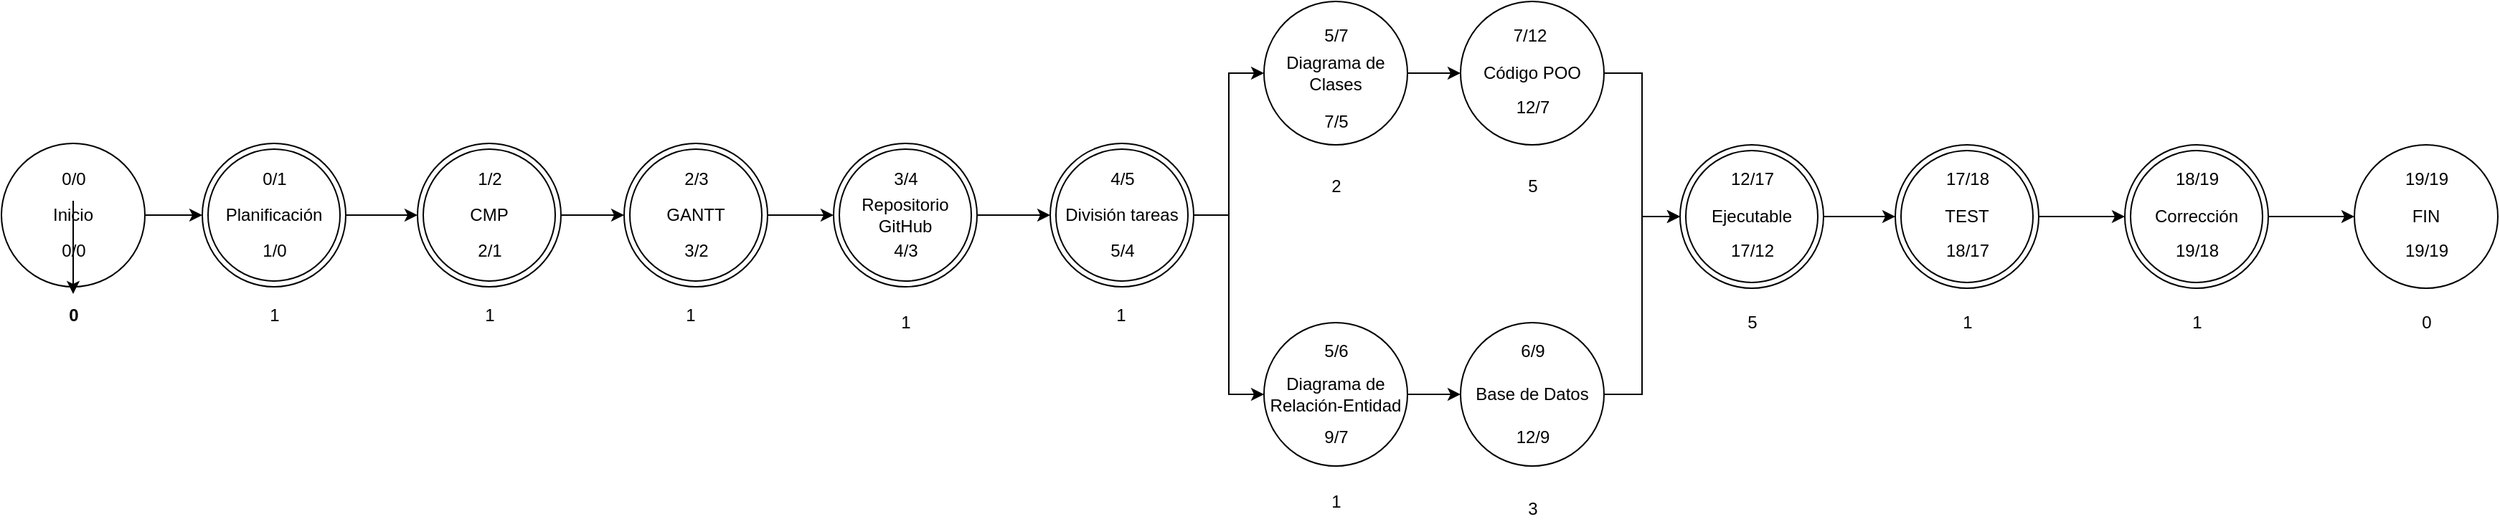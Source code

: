 <mxfile version="20.5.3" type="google"><diagram id="GppzYw61qyV0yimKnME9" name="Página-1"><mxGraphModel grid="1" page="1" gridSize="10" guides="1" tooltips="1" connect="1" arrows="1" fold="1" pageScale="1" pageWidth="827" pageHeight="1169" math="0" shadow="0"><root><mxCell id="0"/><mxCell id="1" parent="0"/><mxCell id="EuCTqaxHth4gt0e6jH_0-1" style="edgeStyle=orthogonalEdgeStyle;rounded=0;orthogonalLoop=1;jettySize=auto;html=1;exitX=1;exitY=0.5;exitDx=0;exitDy=0;entryX=0;entryY=0.5;entryDx=0;entryDy=0;" edge="1" parent="1" source="AUTPRaKdeBIBuoKGMGIR-1" target="AUTPRaKdeBIBuoKGMGIR-2"><mxGeometry relative="1" as="geometry"/></mxCell><mxCell id="AUTPRaKdeBIBuoKGMGIR-1" value="Inicio" style="ellipse;whiteSpace=wrap;html=1;aspect=fixed;" vertex="1" parent="1"><mxGeometry x="-20" y="360" width="100" height="100" as="geometry"/></mxCell><mxCell id="EuCTqaxHth4gt0e6jH_0-2" style="edgeStyle=orthogonalEdgeStyle;rounded=0;orthogonalLoop=1;jettySize=auto;html=1;exitX=1;exitY=0.5;exitDx=0;exitDy=0;entryX=0;entryY=0.5;entryDx=0;entryDy=0;" edge="1" parent="1" source="AUTPRaKdeBIBuoKGMGIR-2" target="AUTPRaKdeBIBuoKGMGIR-5"><mxGeometry relative="1" as="geometry"/></mxCell><mxCell id="AUTPRaKdeBIBuoKGMGIR-2" value="Planificación" style="ellipse;shape=doubleEllipse;whiteSpace=wrap;html=1;aspect=fixed;" vertex="1" parent="1"><mxGeometry x="120" y="360" width="100" height="100" as="geometry"/></mxCell><mxCell id="EuCTqaxHth4gt0e6jH_0-3" style="edgeStyle=orthogonalEdgeStyle;rounded=0;orthogonalLoop=1;jettySize=auto;html=1;exitX=1;exitY=0.5;exitDx=0;exitDy=0;entryX=0;entryY=0.5;entryDx=0;entryDy=0;" edge="1" parent="1" source="AUTPRaKdeBIBuoKGMGIR-5" target="AUTPRaKdeBIBuoKGMGIR-6"><mxGeometry relative="1" as="geometry"/></mxCell><mxCell id="AUTPRaKdeBIBuoKGMGIR-5" value="CMP" style="ellipse;shape=doubleEllipse;whiteSpace=wrap;html=1;aspect=fixed;" vertex="1" parent="1"><mxGeometry x="270" y="360" width="100" height="100" as="geometry"/></mxCell><mxCell id="EuCTqaxHth4gt0e6jH_0-4" style="edgeStyle=orthogonalEdgeStyle;rounded=0;orthogonalLoop=1;jettySize=auto;html=1;exitX=1;exitY=0.5;exitDx=0;exitDy=0;" edge="1" parent="1" source="AUTPRaKdeBIBuoKGMGIR-6" target="AUTPRaKdeBIBuoKGMGIR-9"><mxGeometry relative="1" as="geometry"/></mxCell><mxCell id="AUTPRaKdeBIBuoKGMGIR-6" value="GANTT" style="ellipse;shape=doubleEllipse;whiteSpace=wrap;html=1;aspect=fixed;" vertex="1" parent="1"><mxGeometry x="414" y="360" width="100" height="100" as="geometry"/></mxCell><mxCell id="EuCTqaxHth4gt0e6jH_0-8" style="edgeStyle=orthogonalEdgeStyle;rounded=0;orthogonalLoop=1;jettySize=auto;html=1;exitX=1;exitY=0.5;exitDx=0;exitDy=0;" edge="1" parent="1" source="AUTPRaKdeBIBuoKGMGIR-9" target="AUTPRaKdeBIBuoKGMGIR-21"><mxGeometry relative="1" as="geometry"/></mxCell><mxCell id="AUTPRaKdeBIBuoKGMGIR-9" value="Repositorio GitHub" style="ellipse;shape=doubleEllipse;whiteSpace=wrap;html=1;aspect=fixed;" vertex="1" parent="1"><mxGeometry x="560" y="360" width="100" height="100" as="geometry"/></mxCell><mxCell id="EuCTqaxHth4gt0e6jH_0-10" style="edgeStyle=orthogonalEdgeStyle;rounded=0;orthogonalLoop=1;jettySize=auto;html=1;exitX=1;exitY=0.5;exitDx=0;exitDy=0;entryX=0;entryY=0.5;entryDx=0;entryDy=0;" edge="1" parent="1" source="AUTPRaKdeBIBuoKGMGIR-10" target="AUTPRaKdeBIBuoKGMGIR-13"><mxGeometry relative="1" as="geometry"/></mxCell><mxCell id="AUTPRaKdeBIBuoKGMGIR-10" value="Diagrama de Clases" style="ellipse;whiteSpace=wrap;html=1;aspect=fixed;" vertex="1" parent="1"><mxGeometry x="860" y="261" width="100" height="100" as="geometry"/></mxCell><mxCell id="EuCTqaxHth4gt0e6jH_0-12" style="edgeStyle=orthogonalEdgeStyle;rounded=0;orthogonalLoop=1;jettySize=auto;html=1;exitX=1;exitY=0.5;exitDx=0;exitDy=0;entryX=0;entryY=0.5;entryDx=0;entryDy=0;" edge="1" parent="1" source="AUTPRaKdeBIBuoKGMGIR-11" target="AUTPRaKdeBIBuoKGMGIR-12"><mxGeometry relative="1" as="geometry"/></mxCell><mxCell id="AUTPRaKdeBIBuoKGMGIR-11" value="Diagrama de Relación-Entidad" style="ellipse;whiteSpace=wrap;html=1;aspect=fixed;" vertex="1" parent="1"><mxGeometry x="860" y="485" width="100" height="100" as="geometry"/></mxCell><mxCell id="EuCTqaxHth4gt0e6jH_0-13" style="edgeStyle=orthogonalEdgeStyle;rounded=0;orthogonalLoop=1;jettySize=auto;html=1;exitX=1;exitY=0.5;exitDx=0;exitDy=0;entryX=0;entryY=0.5;entryDx=0;entryDy=0;" edge="1" parent="1" source="AUTPRaKdeBIBuoKGMGIR-12" target="AUTPRaKdeBIBuoKGMGIR-20"><mxGeometry relative="1" as="geometry"/></mxCell><mxCell id="AUTPRaKdeBIBuoKGMGIR-12" value="Base de Datos" style="ellipse;whiteSpace=wrap;html=1;aspect=fixed;" vertex="1" parent="1"><mxGeometry x="997" y="485" width="100" height="100" as="geometry"/></mxCell><mxCell id="EuCTqaxHth4gt0e6jH_0-14" style="edgeStyle=orthogonalEdgeStyle;rounded=0;orthogonalLoop=1;jettySize=auto;html=1;exitX=1;exitY=0.5;exitDx=0;exitDy=0;" edge="1" parent="1" source="AUTPRaKdeBIBuoKGMGIR-13" target="AUTPRaKdeBIBuoKGMGIR-20"><mxGeometry relative="1" as="geometry"/></mxCell><mxCell id="AUTPRaKdeBIBuoKGMGIR-13" value="Código POO" style="ellipse;whiteSpace=wrap;html=1;aspect=fixed;" vertex="1" parent="1"><mxGeometry x="997" y="261" width="100" height="100" as="geometry"/></mxCell><mxCell id="AUTPRaKdeBIBuoKGMGIR-17" value="FIN" style="ellipse;whiteSpace=wrap;html=1;aspect=fixed;" vertex="1" parent="1"><mxGeometry x="1620" y="361" width="100" height="100" as="geometry"/></mxCell><mxCell id="EuCTqaxHth4gt0e6jH_0-16" style="edgeStyle=orthogonalEdgeStyle;rounded=0;orthogonalLoop=1;jettySize=auto;html=1;exitX=1;exitY=0.5;exitDx=0;exitDy=0;entryX=0;entryY=0.5;entryDx=0;entryDy=0;" edge="1" parent="1" source="AUTPRaKdeBIBuoKGMGIR-18" target="AUTPRaKdeBIBuoKGMGIR-19"><mxGeometry relative="1" as="geometry"/></mxCell><mxCell id="AUTPRaKdeBIBuoKGMGIR-18" value="TEST" style="ellipse;shape=doubleEllipse;whiteSpace=wrap;html=1;aspect=fixed;" vertex="1" parent="1"><mxGeometry x="1300" y="361" width="100" height="100" as="geometry"/></mxCell><mxCell id="EuCTqaxHth4gt0e6jH_0-17" style="edgeStyle=orthogonalEdgeStyle;rounded=0;orthogonalLoop=1;jettySize=auto;html=1;exitX=1;exitY=0.5;exitDx=0;exitDy=0;entryX=0;entryY=0.5;entryDx=0;entryDy=0;" edge="1" parent="1" source="AUTPRaKdeBIBuoKGMGIR-19" target="AUTPRaKdeBIBuoKGMGIR-17"><mxGeometry relative="1" as="geometry"/></mxCell><mxCell id="AUTPRaKdeBIBuoKGMGIR-19" value="Corrección" style="ellipse;shape=doubleEllipse;whiteSpace=wrap;html=1;aspect=fixed;" vertex="1" parent="1"><mxGeometry x="1460" y="361" width="100" height="100" as="geometry"/></mxCell><mxCell id="EuCTqaxHth4gt0e6jH_0-15" style="edgeStyle=orthogonalEdgeStyle;rounded=0;orthogonalLoop=1;jettySize=auto;html=1;exitX=1;exitY=0.5;exitDx=0;exitDy=0;entryX=0;entryY=0.5;entryDx=0;entryDy=0;" edge="1" parent="1" source="AUTPRaKdeBIBuoKGMGIR-20" target="AUTPRaKdeBIBuoKGMGIR-18"><mxGeometry relative="1" as="geometry"/></mxCell><mxCell id="AUTPRaKdeBIBuoKGMGIR-20" value="Ejecutable" style="ellipse;shape=doubleEllipse;whiteSpace=wrap;html=1;aspect=fixed;" vertex="1" parent="1"><mxGeometry x="1150" y="361" width="100" height="100" as="geometry"/></mxCell><mxCell id="EuCTqaxHth4gt0e6jH_0-9" style="edgeStyle=orthogonalEdgeStyle;rounded=0;orthogonalLoop=1;jettySize=auto;html=1;exitX=1;exitY=0.5;exitDx=0;exitDy=0;entryX=0;entryY=0.5;entryDx=0;entryDy=0;" edge="1" parent="1" source="AUTPRaKdeBIBuoKGMGIR-21" target="AUTPRaKdeBIBuoKGMGIR-10"><mxGeometry relative="1" as="geometry"/></mxCell><mxCell id="EuCTqaxHth4gt0e6jH_0-11" style="edgeStyle=orthogonalEdgeStyle;rounded=0;orthogonalLoop=1;jettySize=auto;html=1;exitX=1;exitY=0.5;exitDx=0;exitDy=0;entryX=0;entryY=0.5;entryDx=0;entryDy=0;" edge="1" parent="1" source="AUTPRaKdeBIBuoKGMGIR-21" target="AUTPRaKdeBIBuoKGMGIR-11"><mxGeometry relative="1" as="geometry"/></mxCell><mxCell id="AUTPRaKdeBIBuoKGMGIR-21" value="División tareas" style="ellipse;shape=doubleEllipse;whiteSpace=wrap;html=1;aspect=fixed;" vertex="1" parent="1"><mxGeometry x="711" y="360" width="100" height="100" as="geometry"/></mxCell><mxCell id="tdRFa4B1l45ZcqV08TVI-1" value="" style="edgeStyle=orthogonalEdgeStyle;rounded=0;orthogonalLoop=1;jettySize=auto;html=1;" edge="1" parent="1" source="EuCTqaxHth4gt0e6jH_0-5" target="lv0oYQmpGB525bzsU2Vm-2"><mxGeometry relative="1" as="geometry"/></mxCell><mxCell id="EuCTqaxHth4gt0e6jH_0-5" value="0/0" style="text;html=1;align=center;verticalAlign=middle;resizable=0;points=[];autosize=1;strokeColor=none;fillColor=none;" vertex="1" parent="1"><mxGeometry x="10" y="370" width="40" height="30" as="geometry"/></mxCell><mxCell id="EuCTqaxHth4gt0e6jH_0-6" value="0/1" style="text;html=1;align=center;verticalAlign=middle;resizable=0;points=[];autosize=1;strokeColor=none;fillColor=none;" vertex="1" parent="1"><mxGeometry x="150" y="370" width="40" height="30" as="geometry"/></mxCell><mxCell id="EuCTqaxHth4gt0e6jH_0-7" value="1/2" style="text;html=1;align=center;verticalAlign=middle;resizable=0;points=[];autosize=1;strokeColor=none;fillColor=none;" vertex="1" parent="1"><mxGeometry x="300" y="370" width="40" height="30" as="geometry"/></mxCell><mxCell id="EuCTqaxHth4gt0e6jH_0-18" value="2/3" style="text;html=1;align=center;verticalAlign=middle;resizable=0;points=[];autosize=1;strokeColor=none;fillColor=none;" vertex="1" parent="1"><mxGeometry x="444" y="370" width="40" height="30" as="geometry"/></mxCell><mxCell id="EuCTqaxHth4gt0e6jH_0-19" value="3/4" style="text;html=1;align=center;verticalAlign=middle;resizable=0;points=[];autosize=1;strokeColor=none;fillColor=none;" vertex="1" parent="1"><mxGeometry x="590" y="370" width="40" height="30" as="geometry"/></mxCell><mxCell id="EuCTqaxHth4gt0e6jH_0-20" value="4/5" style="text;html=1;align=center;verticalAlign=middle;resizable=0;points=[];autosize=1;strokeColor=none;fillColor=none;" vertex="1" parent="1"><mxGeometry x="741" y="370" width="40" height="30" as="geometry"/></mxCell><mxCell id="EuCTqaxHth4gt0e6jH_0-21" value="5/7" style="text;html=1;align=center;verticalAlign=middle;resizable=0;points=[];autosize=1;strokeColor=none;fillColor=none;" vertex="1" parent="1"><mxGeometry x="890" y="270" width="40" height="30" as="geometry"/></mxCell><mxCell id="EuCTqaxHth4gt0e6jH_0-22" value="5/6" style="text;html=1;align=center;verticalAlign=middle;resizable=0;points=[];autosize=1;strokeColor=none;fillColor=none;" vertex="1" parent="1"><mxGeometry x="890" y="490" width="40" height="30" as="geometry"/></mxCell><mxCell id="EuCTqaxHth4gt0e6jH_0-23" value="7/12" style="text;html=1;align=center;verticalAlign=middle;resizable=0;points=[];autosize=1;strokeColor=none;fillColor=none;" vertex="1" parent="1"><mxGeometry x="1020" y="270" width="50" height="30" as="geometry"/></mxCell><mxCell id="EuCTqaxHth4gt0e6jH_0-24" value="6/9" style="text;html=1;align=center;verticalAlign=middle;resizable=0;points=[];autosize=1;strokeColor=none;fillColor=none;" vertex="1" parent="1"><mxGeometry x="1027" y="490" width="40" height="30" as="geometry"/></mxCell><mxCell id="EuCTqaxHth4gt0e6jH_0-25" value="12/17" style="text;html=1;align=center;verticalAlign=middle;resizable=0;points=[];autosize=1;strokeColor=none;fillColor=none;" vertex="1" parent="1"><mxGeometry x="1175" y="370" width="50" height="30" as="geometry"/></mxCell><mxCell id="EuCTqaxHth4gt0e6jH_0-26" value="17/18" style="text;html=1;align=center;verticalAlign=middle;resizable=0;points=[];autosize=1;strokeColor=none;fillColor=none;" vertex="1" parent="1"><mxGeometry x="1325" y="370" width="50" height="30" as="geometry"/></mxCell><mxCell id="EuCTqaxHth4gt0e6jH_0-27" value="18/19" style="text;html=1;align=center;verticalAlign=middle;resizable=0;points=[];autosize=1;strokeColor=none;fillColor=none;" vertex="1" parent="1"><mxGeometry x="1485" y="370" width="50" height="30" as="geometry"/></mxCell><mxCell id="EuCTqaxHth4gt0e6jH_0-28" value="19/19" style="text;html=1;align=center;verticalAlign=middle;resizable=0;points=[];autosize=1;strokeColor=none;fillColor=none;" vertex="1" parent="1"><mxGeometry x="1645" y="370" width="50" height="30" as="geometry"/></mxCell><mxCell id="EuCTqaxHth4gt0e6jH_0-29" value="19/19" style="text;html=1;align=center;verticalAlign=middle;resizable=0;points=[];autosize=1;strokeColor=none;fillColor=none;" vertex="1" parent="1"><mxGeometry x="1645" y="420" width="50" height="30" as="geometry"/></mxCell><mxCell id="EuCTqaxHth4gt0e6jH_0-30" value="19/18" style="text;html=1;align=center;verticalAlign=middle;resizable=0;points=[];autosize=1;strokeColor=none;fillColor=none;" vertex="1" parent="1"><mxGeometry x="1485" y="420" width="50" height="30" as="geometry"/></mxCell><mxCell id="EuCTqaxHth4gt0e6jH_0-31" value="18/17" style="text;html=1;align=center;verticalAlign=middle;resizable=0;points=[];autosize=1;strokeColor=none;fillColor=none;" vertex="1" parent="1"><mxGeometry x="1325" y="420" width="50" height="30" as="geometry"/></mxCell><mxCell id="EuCTqaxHth4gt0e6jH_0-32" value="17/12" style="text;html=1;align=center;verticalAlign=middle;resizable=0;points=[];autosize=1;strokeColor=none;fillColor=none;" vertex="1" parent="1"><mxGeometry x="1175" y="420" width="50" height="30" as="geometry"/></mxCell><mxCell id="EuCTqaxHth4gt0e6jH_0-33" value="12/7" style="text;html=1;align=center;verticalAlign=middle;resizable=0;points=[];autosize=1;strokeColor=none;fillColor=none;" vertex="1" parent="1"><mxGeometry x="1022" y="320" width="50" height="30" as="geometry"/></mxCell><mxCell id="EuCTqaxHth4gt0e6jH_0-34" value="12/9" style="text;html=1;align=center;verticalAlign=middle;resizable=0;points=[];autosize=1;strokeColor=none;fillColor=none;" vertex="1" parent="1"><mxGeometry x="1022" y="550" width="50" height="30" as="geometry"/></mxCell><mxCell id="EuCTqaxHth4gt0e6jH_0-35" value="7/5" style="text;html=1;align=center;verticalAlign=middle;resizable=0;points=[];autosize=1;strokeColor=none;fillColor=none;" vertex="1" parent="1"><mxGeometry x="890" y="330" width="40" height="30" as="geometry"/></mxCell><mxCell id="EuCTqaxHth4gt0e6jH_0-36" value="9/7" style="text;html=1;align=center;verticalAlign=middle;resizable=0;points=[];autosize=1;strokeColor=none;fillColor=none;" vertex="1" parent="1"><mxGeometry x="890" y="550" width="40" height="30" as="geometry"/></mxCell><mxCell id="EuCTqaxHth4gt0e6jH_0-37" value="5/4" style="text;html=1;align=center;verticalAlign=middle;resizable=0;points=[];autosize=1;strokeColor=none;fillColor=none;" vertex="1" parent="1"><mxGeometry x="741" y="420" width="40" height="30" as="geometry"/></mxCell><mxCell id="EuCTqaxHth4gt0e6jH_0-38" value="4/3" style="text;html=1;align=center;verticalAlign=middle;resizable=0;points=[];autosize=1;strokeColor=none;fillColor=none;" vertex="1" parent="1"><mxGeometry x="590" y="420" width="40" height="30" as="geometry"/></mxCell><mxCell id="EuCTqaxHth4gt0e6jH_0-39" value="3/2" style="text;html=1;align=center;verticalAlign=middle;resizable=0;points=[];autosize=1;strokeColor=none;fillColor=none;" vertex="1" parent="1"><mxGeometry x="444" y="420" width="40" height="30" as="geometry"/></mxCell><mxCell id="EuCTqaxHth4gt0e6jH_0-40" value="2/1" style="text;html=1;align=center;verticalAlign=middle;resizable=0;points=[];autosize=1;strokeColor=none;fillColor=none;" vertex="1" parent="1"><mxGeometry x="300" y="420" width="40" height="30" as="geometry"/></mxCell><mxCell id="EuCTqaxHth4gt0e6jH_0-41" value="1/0" style="text;html=1;align=center;verticalAlign=middle;resizable=0;points=[];autosize=1;strokeColor=none;fillColor=none;" vertex="1" parent="1"><mxGeometry x="150" y="420" width="40" height="30" as="geometry"/></mxCell><mxCell id="EuCTqaxHth4gt0e6jH_0-42" value="0/0" style="text;html=1;align=center;verticalAlign=middle;resizable=0;points=[];autosize=1;strokeColor=none;fillColor=none;" vertex="1" parent="1"><mxGeometry x="10" y="420" width="40" height="30" as="geometry"/></mxCell><mxCell id="lv0oYQmpGB525bzsU2Vm-2" value="&lt;b&gt;0&lt;/b&gt;" style="text;html=1;align=center;verticalAlign=middle;resizable=0;points=[];autosize=1;strokeColor=none;fillColor=none;" vertex="1" parent="1"><mxGeometry x="15" y="465" width="30" height="30" as="geometry"/></mxCell><mxCell id="lv0oYQmpGB525bzsU2Vm-3" value="1" style="text;html=1;align=center;verticalAlign=middle;resizable=0;points=[];autosize=1;strokeColor=none;fillColor=none;" vertex="1" parent="1"><mxGeometry x="155" y="465" width="30" height="30" as="geometry"/></mxCell><mxCell id="lv0oYQmpGB525bzsU2Vm-4" value="1" style="text;html=1;align=center;verticalAlign=middle;resizable=0;points=[];autosize=1;strokeColor=none;fillColor=none;" vertex="1" parent="1"><mxGeometry x="305" y="465" width="30" height="30" as="geometry"/></mxCell><mxCell id="lv0oYQmpGB525bzsU2Vm-5" value="1" style="text;html=1;align=center;verticalAlign=middle;resizable=0;points=[];autosize=1;strokeColor=none;fillColor=none;" vertex="1" parent="1"><mxGeometry x="445" y="465" width="30" height="30" as="geometry"/></mxCell><mxCell id="lv0oYQmpGB525bzsU2Vm-6" value="1" style="text;html=1;align=center;verticalAlign=middle;resizable=0;points=[];autosize=1;strokeColor=none;fillColor=none;" vertex="1" parent="1"><mxGeometry x="595" y="470" width="30" height="30" as="geometry"/></mxCell><mxCell id="lv0oYQmpGB525bzsU2Vm-7" value="1" style="text;html=1;align=center;verticalAlign=middle;resizable=0;points=[];autosize=1;strokeColor=none;fillColor=none;" vertex="1" parent="1"><mxGeometry x="745" y="465" width="30" height="30" as="geometry"/></mxCell><mxCell id="lv0oYQmpGB525bzsU2Vm-8" value="2" style="text;html=1;align=center;verticalAlign=middle;resizable=0;points=[];autosize=1;strokeColor=none;fillColor=none;" vertex="1" parent="1"><mxGeometry x="895" y="375" width="30" height="30" as="geometry"/></mxCell><mxCell id="lv0oYQmpGB525bzsU2Vm-9" value="5" style="text;html=1;align=center;verticalAlign=middle;resizable=0;points=[];autosize=1;strokeColor=none;fillColor=none;" vertex="1" parent="1"><mxGeometry x="1032" y="375" width="30" height="30" as="geometry"/></mxCell><mxCell id="lv0oYQmpGB525bzsU2Vm-11" value="3" style="text;html=1;align=center;verticalAlign=middle;resizable=0;points=[];autosize=1;strokeColor=none;fillColor=none;" vertex="1" parent="1"><mxGeometry x="1032" y="600" width="30" height="30" as="geometry"/></mxCell><mxCell id="lv0oYQmpGB525bzsU2Vm-12" value="1" style="text;html=1;align=center;verticalAlign=middle;resizable=0;points=[];autosize=1;strokeColor=none;fillColor=none;" vertex="1" parent="1"><mxGeometry x="895" y="595" width="30" height="30" as="geometry"/></mxCell><mxCell id="lv0oYQmpGB525bzsU2Vm-13" value="5" style="text;html=1;align=center;verticalAlign=middle;resizable=0;points=[];autosize=1;strokeColor=none;fillColor=none;" vertex="1" parent="1"><mxGeometry x="1185" y="470" width="30" height="30" as="geometry"/></mxCell><mxCell id="lv0oYQmpGB525bzsU2Vm-14" value="1" style="text;html=1;align=center;verticalAlign=middle;resizable=0;points=[];autosize=1;strokeColor=none;fillColor=none;" vertex="1" parent="1"><mxGeometry x="1335" y="470" width="30" height="30" as="geometry"/></mxCell><mxCell id="lv0oYQmpGB525bzsU2Vm-15" value="1" style="text;html=1;align=center;verticalAlign=middle;resizable=0;points=[];autosize=1;strokeColor=none;fillColor=none;" vertex="1" parent="1"><mxGeometry x="1495" y="470" width="30" height="30" as="geometry"/></mxCell><mxCell id="lv0oYQmpGB525bzsU2Vm-16" value="0" style="text;html=1;align=center;verticalAlign=middle;resizable=0;points=[];autosize=1;strokeColor=none;fillColor=none;" vertex="1" parent="1"><mxGeometry x="1655" y="470" width="30" height="30" as="geometry"/></mxCell></root></mxGraphModel></diagram></mxfile>